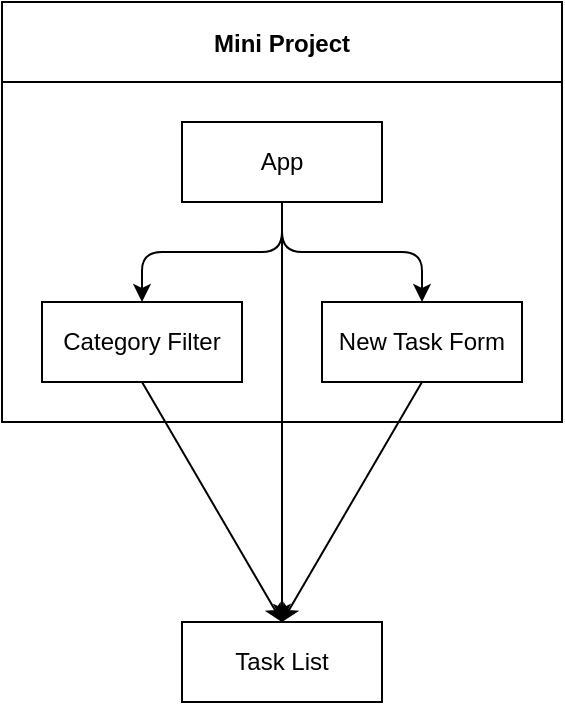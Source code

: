 <mxfile>
    <diagram id="9c0BWfdyCkGcdbpOCCYG" name="Page-1">
        <mxGraphModel dx="299" dy="535" grid="1" gridSize="10" guides="1" tooltips="1" connect="1" arrows="1" fold="1" page="1" pageScale="1" pageWidth="850" pageHeight="1100" math="0" shadow="0">
            <root>
                <mxCell id="0"/>
                <mxCell id="1" parent="0"/>
                <mxCell id="2" value="Mini Project" style="swimlane;startSize=40;horizontal=1;childLayout=treeLayout;horizontalTree=0;resizable=0;containerType=tree;fontSize=12;" vertex="1" parent="1">
                    <mxGeometry x="250" y="100" width="280" height="210" as="geometry"/>
                </mxCell>
                <mxCell id="3" value="App" style="whiteSpace=wrap;html=1;" vertex="1" parent="2">
                    <mxGeometry x="90" y="60" width="100" height="40" as="geometry"/>
                </mxCell>
                <mxCell id="4" value="Category Filter" style="whiteSpace=wrap;html=1;" vertex="1" parent="2">
                    <mxGeometry x="20" y="150" width="100" height="40" as="geometry"/>
                </mxCell>
                <mxCell id="5" value="" style="edgeStyle=elbowEdgeStyle;elbow=vertical;html=1;rounded=1;curved=0;sourcePerimeterSpacing=0;targetPerimeterSpacing=0;startSize=6;endSize=6;" edge="1" parent="2" source="3" target="4">
                    <mxGeometry relative="1" as="geometry"/>
                </mxCell>
                <mxCell id="6" value="New Task Form" style="whiteSpace=wrap;html=1;" vertex="1" parent="2">
                    <mxGeometry x="160" y="150" width="100" height="40" as="geometry"/>
                </mxCell>
                <mxCell id="7" value="" style="edgeStyle=elbowEdgeStyle;elbow=vertical;html=1;rounded=1;curved=0;sourcePerimeterSpacing=0;targetPerimeterSpacing=0;startSize=6;endSize=6;" edge="1" parent="2" source="3" target="6">
                    <mxGeometry relative="1" as="geometry"/>
                </mxCell>
                <mxCell id="27" value="Task List" style="whiteSpace=wrap;html=1;" vertex="1" parent="1">
                    <mxGeometry x="340" y="410" width="100" height="40" as="geometry"/>
                </mxCell>
                <mxCell id="26" value="" style="edgeStyle=none;html=1;" edge="1" source="3" target="27" parent="1">
                    <mxGeometry relative="1" as="geometry">
                        <Array as="points">
                            <mxPoint x="390" y="300"/>
                        </Array>
                    </mxGeometry>
                </mxCell>
                <mxCell id="30" style="edgeStyle=none;html=1;exitX=0.5;exitY=1;exitDx=0;exitDy=0;entryX=0.5;entryY=0;entryDx=0;entryDy=0;" edge="1" parent="1" source="6" target="27">
                    <mxGeometry relative="1" as="geometry"/>
                </mxCell>
                <mxCell id="31" style="edgeStyle=none;html=1;exitX=0.5;exitY=1;exitDx=0;exitDy=0;entryX=0.5;entryY=0;entryDx=0;entryDy=0;" edge="1" parent="1" source="4" target="27">
                    <mxGeometry relative="1" as="geometry"/>
                </mxCell>
            </root>
        </mxGraphModel>
    </diagram>
</mxfile>